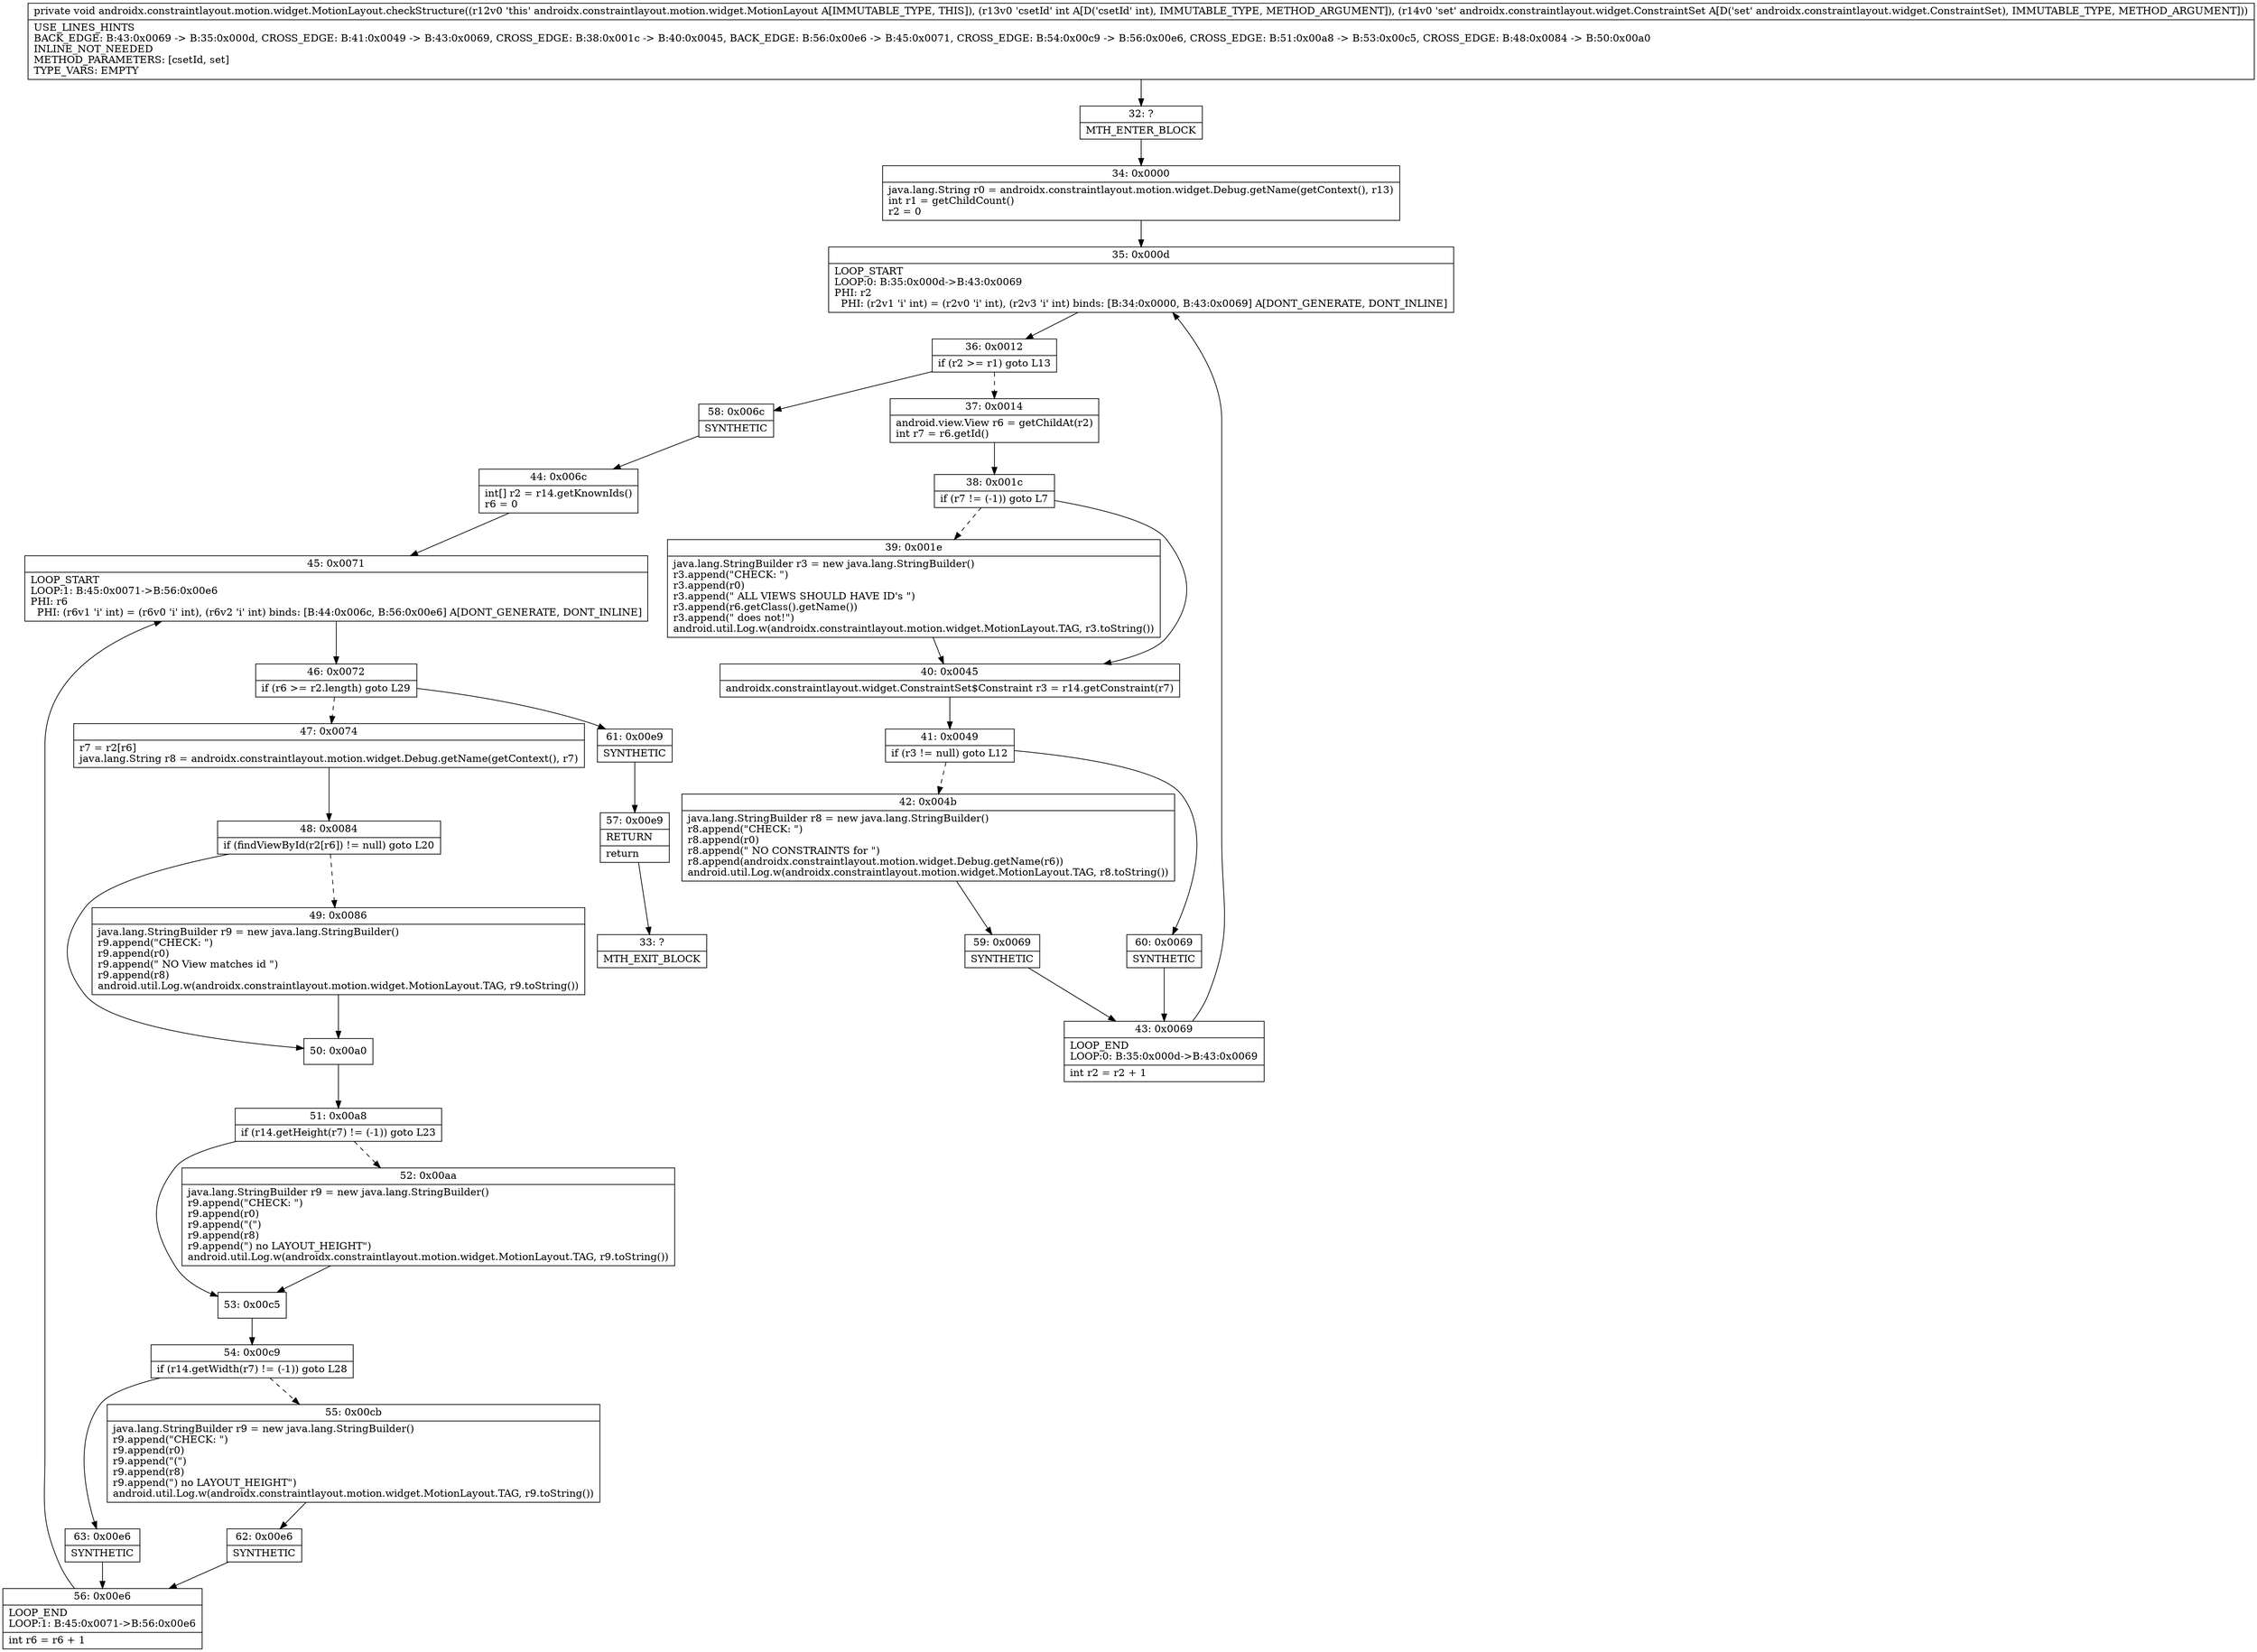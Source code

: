 digraph "CFG forandroidx.constraintlayout.motion.widget.MotionLayout.checkStructure(ILandroidx\/constraintlayout\/widget\/ConstraintSet;)V" {
Node_32 [shape=record,label="{32\:\ ?|MTH_ENTER_BLOCK\l}"];
Node_34 [shape=record,label="{34\:\ 0x0000|java.lang.String r0 = androidx.constraintlayout.motion.widget.Debug.getName(getContext(), r13)\lint r1 = getChildCount()\lr2 = 0\l}"];
Node_35 [shape=record,label="{35\:\ 0x000d|LOOP_START\lLOOP:0: B:35:0x000d\-\>B:43:0x0069\lPHI: r2 \l  PHI: (r2v1 'i' int) = (r2v0 'i' int), (r2v3 'i' int) binds: [B:34:0x0000, B:43:0x0069] A[DONT_GENERATE, DONT_INLINE]\l}"];
Node_36 [shape=record,label="{36\:\ 0x0012|if (r2 \>= r1) goto L13\l}"];
Node_37 [shape=record,label="{37\:\ 0x0014|android.view.View r6 = getChildAt(r2)\lint r7 = r6.getId()\l}"];
Node_38 [shape=record,label="{38\:\ 0x001c|if (r7 != (\-1)) goto L7\l}"];
Node_39 [shape=record,label="{39\:\ 0x001e|java.lang.StringBuilder r3 = new java.lang.StringBuilder()\lr3.append(\"CHECK: \")\lr3.append(r0)\lr3.append(\" ALL VIEWS SHOULD HAVE ID's \")\lr3.append(r6.getClass().getName())\lr3.append(\" does not!\")\landroid.util.Log.w(androidx.constraintlayout.motion.widget.MotionLayout.TAG, r3.toString())\l}"];
Node_40 [shape=record,label="{40\:\ 0x0045|androidx.constraintlayout.widget.ConstraintSet$Constraint r3 = r14.getConstraint(r7)\l}"];
Node_41 [shape=record,label="{41\:\ 0x0049|if (r3 != null) goto L12\l}"];
Node_42 [shape=record,label="{42\:\ 0x004b|java.lang.StringBuilder r8 = new java.lang.StringBuilder()\lr8.append(\"CHECK: \")\lr8.append(r0)\lr8.append(\" NO CONSTRAINTS for \")\lr8.append(androidx.constraintlayout.motion.widget.Debug.getName(r6))\landroid.util.Log.w(androidx.constraintlayout.motion.widget.MotionLayout.TAG, r8.toString())\l}"];
Node_59 [shape=record,label="{59\:\ 0x0069|SYNTHETIC\l}"];
Node_43 [shape=record,label="{43\:\ 0x0069|LOOP_END\lLOOP:0: B:35:0x000d\-\>B:43:0x0069\l|int r2 = r2 + 1\l}"];
Node_60 [shape=record,label="{60\:\ 0x0069|SYNTHETIC\l}"];
Node_58 [shape=record,label="{58\:\ 0x006c|SYNTHETIC\l}"];
Node_44 [shape=record,label="{44\:\ 0x006c|int[] r2 = r14.getKnownIds()\lr6 = 0\l}"];
Node_45 [shape=record,label="{45\:\ 0x0071|LOOP_START\lLOOP:1: B:45:0x0071\-\>B:56:0x00e6\lPHI: r6 \l  PHI: (r6v1 'i' int) = (r6v0 'i' int), (r6v2 'i' int) binds: [B:44:0x006c, B:56:0x00e6] A[DONT_GENERATE, DONT_INLINE]\l}"];
Node_46 [shape=record,label="{46\:\ 0x0072|if (r6 \>= r2.length) goto L29\l}"];
Node_47 [shape=record,label="{47\:\ 0x0074|r7 = r2[r6]\ljava.lang.String r8 = androidx.constraintlayout.motion.widget.Debug.getName(getContext(), r7)\l}"];
Node_48 [shape=record,label="{48\:\ 0x0084|if (findViewById(r2[r6]) != null) goto L20\l}"];
Node_49 [shape=record,label="{49\:\ 0x0086|java.lang.StringBuilder r9 = new java.lang.StringBuilder()\lr9.append(\"CHECK: \")\lr9.append(r0)\lr9.append(\" NO View matches id \")\lr9.append(r8)\landroid.util.Log.w(androidx.constraintlayout.motion.widget.MotionLayout.TAG, r9.toString())\l}"];
Node_50 [shape=record,label="{50\:\ 0x00a0}"];
Node_51 [shape=record,label="{51\:\ 0x00a8|if (r14.getHeight(r7) != (\-1)) goto L23\l}"];
Node_52 [shape=record,label="{52\:\ 0x00aa|java.lang.StringBuilder r9 = new java.lang.StringBuilder()\lr9.append(\"CHECK: \")\lr9.append(r0)\lr9.append(\"(\")\lr9.append(r8)\lr9.append(\") no LAYOUT_HEIGHT\")\landroid.util.Log.w(androidx.constraintlayout.motion.widget.MotionLayout.TAG, r9.toString())\l}"];
Node_53 [shape=record,label="{53\:\ 0x00c5}"];
Node_54 [shape=record,label="{54\:\ 0x00c9|if (r14.getWidth(r7) != (\-1)) goto L28\l}"];
Node_55 [shape=record,label="{55\:\ 0x00cb|java.lang.StringBuilder r9 = new java.lang.StringBuilder()\lr9.append(\"CHECK: \")\lr9.append(r0)\lr9.append(\"(\")\lr9.append(r8)\lr9.append(\") no LAYOUT_HEIGHT\")\landroid.util.Log.w(androidx.constraintlayout.motion.widget.MotionLayout.TAG, r9.toString())\l}"];
Node_62 [shape=record,label="{62\:\ 0x00e6|SYNTHETIC\l}"];
Node_56 [shape=record,label="{56\:\ 0x00e6|LOOP_END\lLOOP:1: B:45:0x0071\-\>B:56:0x00e6\l|int r6 = r6 + 1\l}"];
Node_63 [shape=record,label="{63\:\ 0x00e6|SYNTHETIC\l}"];
Node_61 [shape=record,label="{61\:\ 0x00e9|SYNTHETIC\l}"];
Node_57 [shape=record,label="{57\:\ 0x00e9|RETURN\l|return\l}"];
Node_33 [shape=record,label="{33\:\ ?|MTH_EXIT_BLOCK\l}"];
MethodNode[shape=record,label="{private void androidx.constraintlayout.motion.widget.MotionLayout.checkStructure((r12v0 'this' androidx.constraintlayout.motion.widget.MotionLayout A[IMMUTABLE_TYPE, THIS]), (r13v0 'csetId' int A[D('csetId' int), IMMUTABLE_TYPE, METHOD_ARGUMENT]), (r14v0 'set' androidx.constraintlayout.widget.ConstraintSet A[D('set' androidx.constraintlayout.widget.ConstraintSet), IMMUTABLE_TYPE, METHOD_ARGUMENT]))  | USE_LINES_HINTS\lBACK_EDGE: B:43:0x0069 \-\> B:35:0x000d, CROSS_EDGE: B:41:0x0049 \-\> B:43:0x0069, CROSS_EDGE: B:38:0x001c \-\> B:40:0x0045, BACK_EDGE: B:56:0x00e6 \-\> B:45:0x0071, CROSS_EDGE: B:54:0x00c9 \-\> B:56:0x00e6, CROSS_EDGE: B:51:0x00a8 \-\> B:53:0x00c5, CROSS_EDGE: B:48:0x0084 \-\> B:50:0x00a0\lINLINE_NOT_NEEDED\lMETHOD_PARAMETERS: [csetId, set]\lTYPE_VARS: EMPTY\l}"];
MethodNode -> Node_32;Node_32 -> Node_34;
Node_34 -> Node_35;
Node_35 -> Node_36;
Node_36 -> Node_37[style=dashed];
Node_36 -> Node_58;
Node_37 -> Node_38;
Node_38 -> Node_39[style=dashed];
Node_38 -> Node_40;
Node_39 -> Node_40;
Node_40 -> Node_41;
Node_41 -> Node_42[style=dashed];
Node_41 -> Node_60;
Node_42 -> Node_59;
Node_59 -> Node_43;
Node_43 -> Node_35;
Node_60 -> Node_43;
Node_58 -> Node_44;
Node_44 -> Node_45;
Node_45 -> Node_46;
Node_46 -> Node_47[style=dashed];
Node_46 -> Node_61;
Node_47 -> Node_48;
Node_48 -> Node_49[style=dashed];
Node_48 -> Node_50;
Node_49 -> Node_50;
Node_50 -> Node_51;
Node_51 -> Node_52[style=dashed];
Node_51 -> Node_53;
Node_52 -> Node_53;
Node_53 -> Node_54;
Node_54 -> Node_55[style=dashed];
Node_54 -> Node_63;
Node_55 -> Node_62;
Node_62 -> Node_56;
Node_56 -> Node_45;
Node_63 -> Node_56;
Node_61 -> Node_57;
Node_57 -> Node_33;
}

